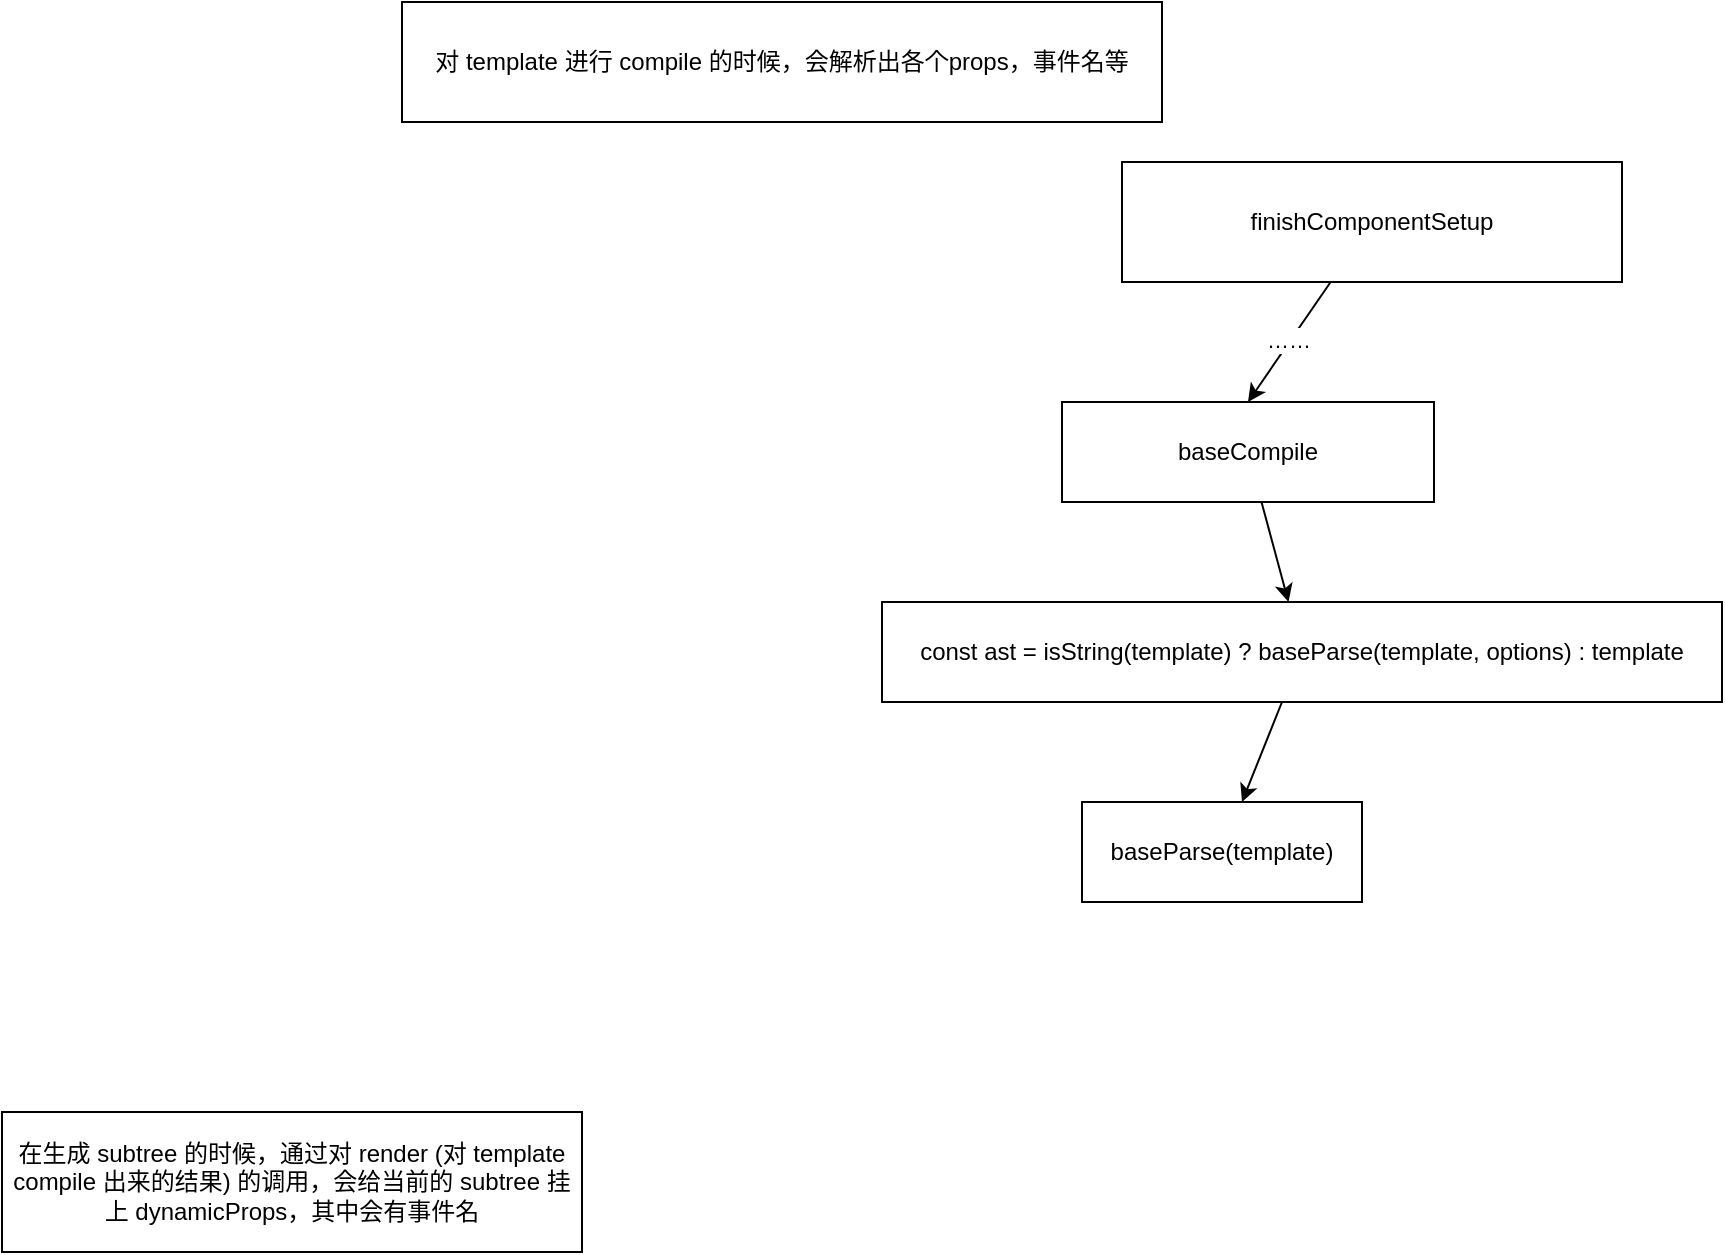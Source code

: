 <mxfile version="21.7.4" type="github">
  <diagram name="第 1 页" id="5L3_wMHRsmuWzl5aIb_H">
    <mxGraphModel dx="2261" dy="822" grid="1" gridSize="10" guides="1" tooltips="1" connect="1" arrows="1" fold="1" page="1" pageScale="1" pageWidth="827" pageHeight="1169" math="0" shadow="0">
      <root>
        <mxCell id="0" />
        <mxCell id="1" parent="0" />
        <mxCell id="4hTD-eUTdhLRPdfj7wrx-3" value="在生成 subtree 的时候，通过对 render (对 template compile 出来的结果) 的调用，会给当前的 subtree 挂上 dynamicProps，其中会有事件名" style="rounded=0;whiteSpace=wrap;html=1;" vertex="1" parent="1">
          <mxGeometry x="-200" y="585" width="290" height="70" as="geometry" />
        </mxCell>
        <mxCell id="4hTD-eUTdhLRPdfj7wrx-4" value="对 template 进行 compile 的时候，会解析出各个props，事件名等" style="rounded=0;whiteSpace=wrap;html=1;" vertex="1" parent="1">
          <mxGeometry y="30" width="380" height="60" as="geometry" />
        </mxCell>
        <mxCell id="4hTD-eUTdhLRPdfj7wrx-7" style="rounded=0;orthogonalLoop=1;jettySize=auto;html=1;entryX=0.5;entryY=0;entryDx=0;entryDy=0;" edge="1" parent="1" source="4hTD-eUTdhLRPdfj7wrx-6" target="4hTD-eUTdhLRPdfj7wrx-9">
          <mxGeometry relative="1" as="geometry">
            <mxPoint x="470" y="270" as="targetPoint" />
          </mxGeometry>
        </mxCell>
        <mxCell id="4hTD-eUTdhLRPdfj7wrx-8" value="……" style="edgeLabel;html=1;align=center;verticalAlign=middle;resizable=0;points=[];" vertex="1" connectable="0" parent="4hTD-eUTdhLRPdfj7wrx-7">
          <mxGeometry x="-0.018" y="-1" relative="1" as="geometry">
            <mxPoint as="offset" />
          </mxGeometry>
        </mxCell>
        <mxCell id="4hTD-eUTdhLRPdfj7wrx-6" value="finishComponentSetup" style="rounded=0;whiteSpace=wrap;html=1;" vertex="1" parent="1">
          <mxGeometry x="360" y="110" width="250" height="60" as="geometry" />
        </mxCell>
        <mxCell id="4hTD-eUTdhLRPdfj7wrx-10" style="edgeStyle=none;rounded=0;orthogonalLoop=1;jettySize=auto;html=1;" edge="1" parent="1" source="4hTD-eUTdhLRPdfj7wrx-9" target="4hTD-eUTdhLRPdfj7wrx-11">
          <mxGeometry relative="1" as="geometry">
            <mxPoint x="360" y="370" as="targetPoint" />
          </mxGeometry>
        </mxCell>
        <mxCell id="4hTD-eUTdhLRPdfj7wrx-9" value="baseCompile" style="rounded=0;whiteSpace=wrap;html=1;" vertex="1" parent="1">
          <mxGeometry x="330" y="230" width="186" height="50" as="geometry" />
        </mxCell>
        <mxCell id="4hTD-eUTdhLRPdfj7wrx-12" style="edgeStyle=none;rounded=0;orthogonalLoop=1;jettySize=auto;html=1;" edge="1" parent="1" source="4hTD-eUTdhLRPdfj7wrx-11" target="4hTD-eUTdhLRPdfj7wrx-13">
          <mxGeometry relative="1" as="geometry">
            <mxPoint x="410" y="440" as="targetPoint" />
          </mxGeometry>
        </mxCell>
        <mxCell id="4hTD-eUTdhLRPdfj7wrx-11" value="const ast = isString(template) ? baseParse(template, options) : template" style="rounded=0;whiteSpace=wrap;html=1;" vertex="1" parent="1">
          <mxGeometry x="240" y="330" width="420" height="50" as="geometry" />
        </mxCell>
        <mxCell id="4hTD-eUTdhLRPdfj7wrx-13" value="baseParse(template)" style="rounded=0;whiteSpace=wrap;html=1;" vertex="1" parent="1">
          <mxGeometry x="340" y="430" width="140" height="50" as="geometry" />
        </mxCell>
      </root>
    </mxGraphModel>
  </diagram>
</mxfile>

